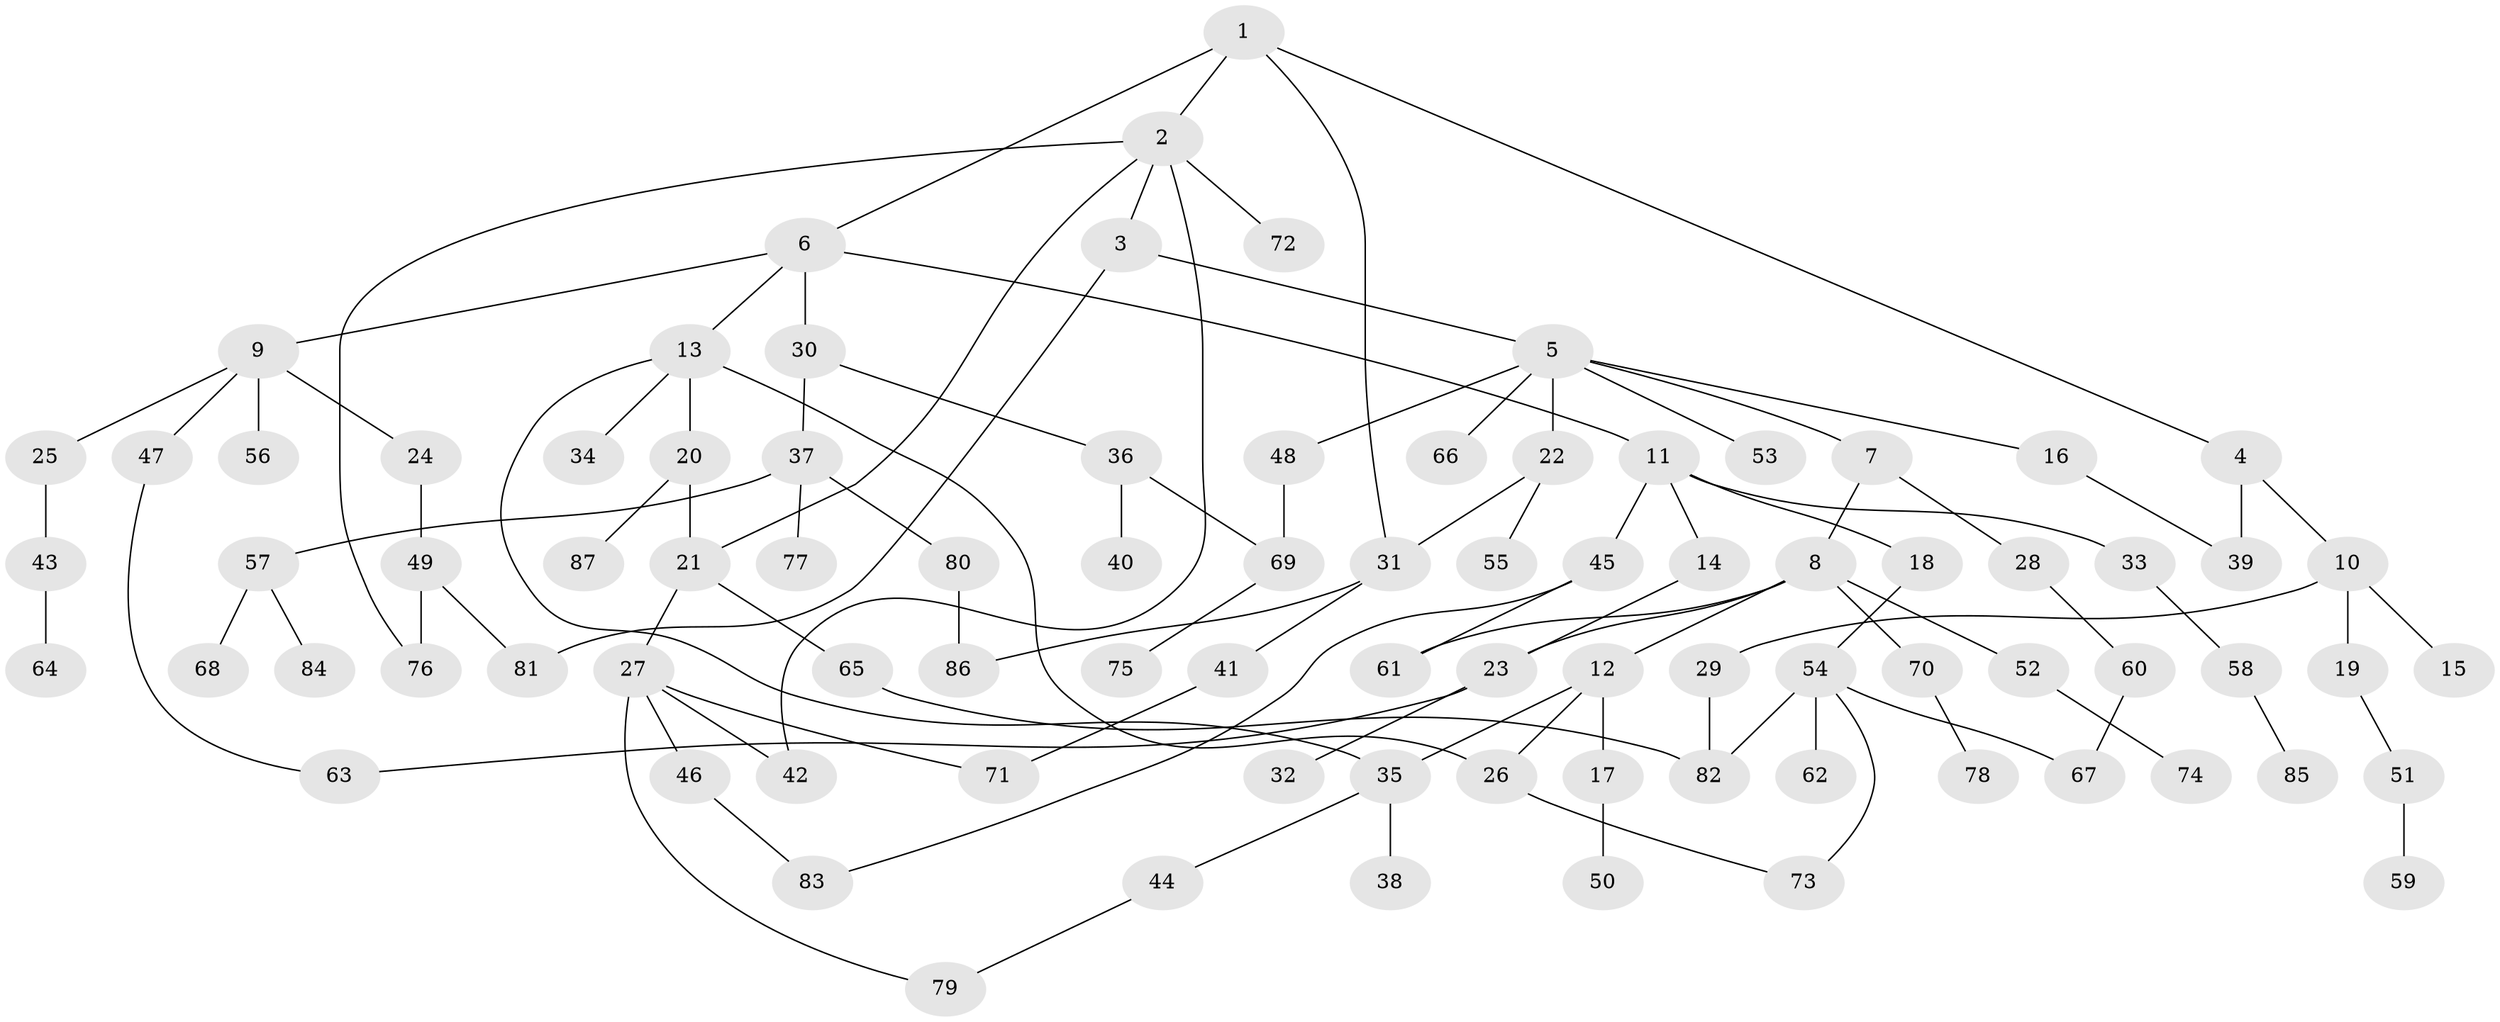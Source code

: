 // Generated by graph-tools (version 1.1) at 2025/10/02/27/25 16:10:50]
// undirected, 87 vertices, 106 edges
graph export_dot {
graph [start="1"]
  node [color=gray90,style=filled];
  1;
  2;
  3;
  4;
  5;
  6;
  7;
  8;
  9;
  10;
  11;
  12;
  13;
  14;
  15;
  16;
  17;
  18;
  19;
  20;
  21;
  22;
  23;
  24;
  25;
  26;
  27;
  28;
  29;
  30;
  31;
  32;
  33;
  34;
  35;
  36;
  37;
  38;
  39;
  40;
  41;
  42;
  43;
  44;
  45;
  46;
  47;
  48;
  49;
  50;
  51;
  52;
  53;
  54;
  55;
  56;
  57;
  58;
  59;
  60;
  61;
  62;
  63;
  64;
  65;
  66;
  67;
  68;
  69;
  70;
  71;
  72;
  73;
  74;
  75;
  76;
  77;
  78;
  79;
  80;
  81;
  82;
  83;
  84;
  85;
  86;
  87;
  1 -- 2;
  1 -- 4;
  1 -- 6;
  1 -- 31;
  2 -- 3;
  2 -- 21;
  2 -- 42;
  2 -- 72;
  2 -- 76;
  3 -- 5;
  3 -- 81;
  4 -- 10;
  4 -- 39;
  5 -- 7;
  5 -- 16;
  5 -- 22;
  5 -- 48;
  5 -- 53;
  5 -- 66;
  6 -- 9;
  6 -- 11;
  6 -- 13;
  6 -- 30;
  7 -- 8;
  7 -- 28;
  8 -- 12;
  8 -- 23;
  8 -- 52;
  8 -- 70;
  8 -- 61;
  9 -- 24;
  9 -- 25;
  9 -- 47;
  9 -- 56;
  10 -- 15;
  10 -- 19;
  10 -- 29;
  11 -- 14;
  11 -- 18;
  11 -- 33;
  11 -- 45;
  12 -- 17;
  12 -- 26;
  12 -- 35;
  13 -- 20;
  13 -- 34;
  13 -- 26;
  13 -- 35;
  14 -- 23;
  16 -- 39;
  17 -- 50;
  18 -- 54;
  19 -- 51;
  20 -- 87;
  20 -- 21;
  21 -- 27;
  21 -- 65;
  22 -- 55;
  22 -- 31;
  23 -- 32;
  23 -- 63;
  24 -- 49;
  25 -- 43;
  26 -- 73;
  27 -- 46;
  27 -- 71;
  27 -- 79;
  27 -- 42;
  28 -- 60;
  29 -- 82;
  30 -- 36;
  30 -- 37;
  31 -- 41;
  31 -- 86;
  33 -- 58;
  35 -- 38;
  35 -- 44;
  36 -- 40;
  36 -- 69;
  37 -- 57;
  37 -- 77;
  37 -- 80;
  41 -- 71;
  43 -- 64;
  44 -- 79;
  45 -- 61;
  45 -- 83;
  46 -- 83;
  47 -- 63;
  48 -- 69;
  49 -- 76;
  49 -- 81;
  51 -- 59;
  52 -- 74;
  54 -- 62;
  54 -- 67;
  54 -- 73;
  54 -- 82;
  57 -- 68;
  57 -- 84;
  58 -- 85;
  60 -- 67;
  65 -- 82;
  69 -- 75;
  70 -- 78;
  80 -- 86;
}
